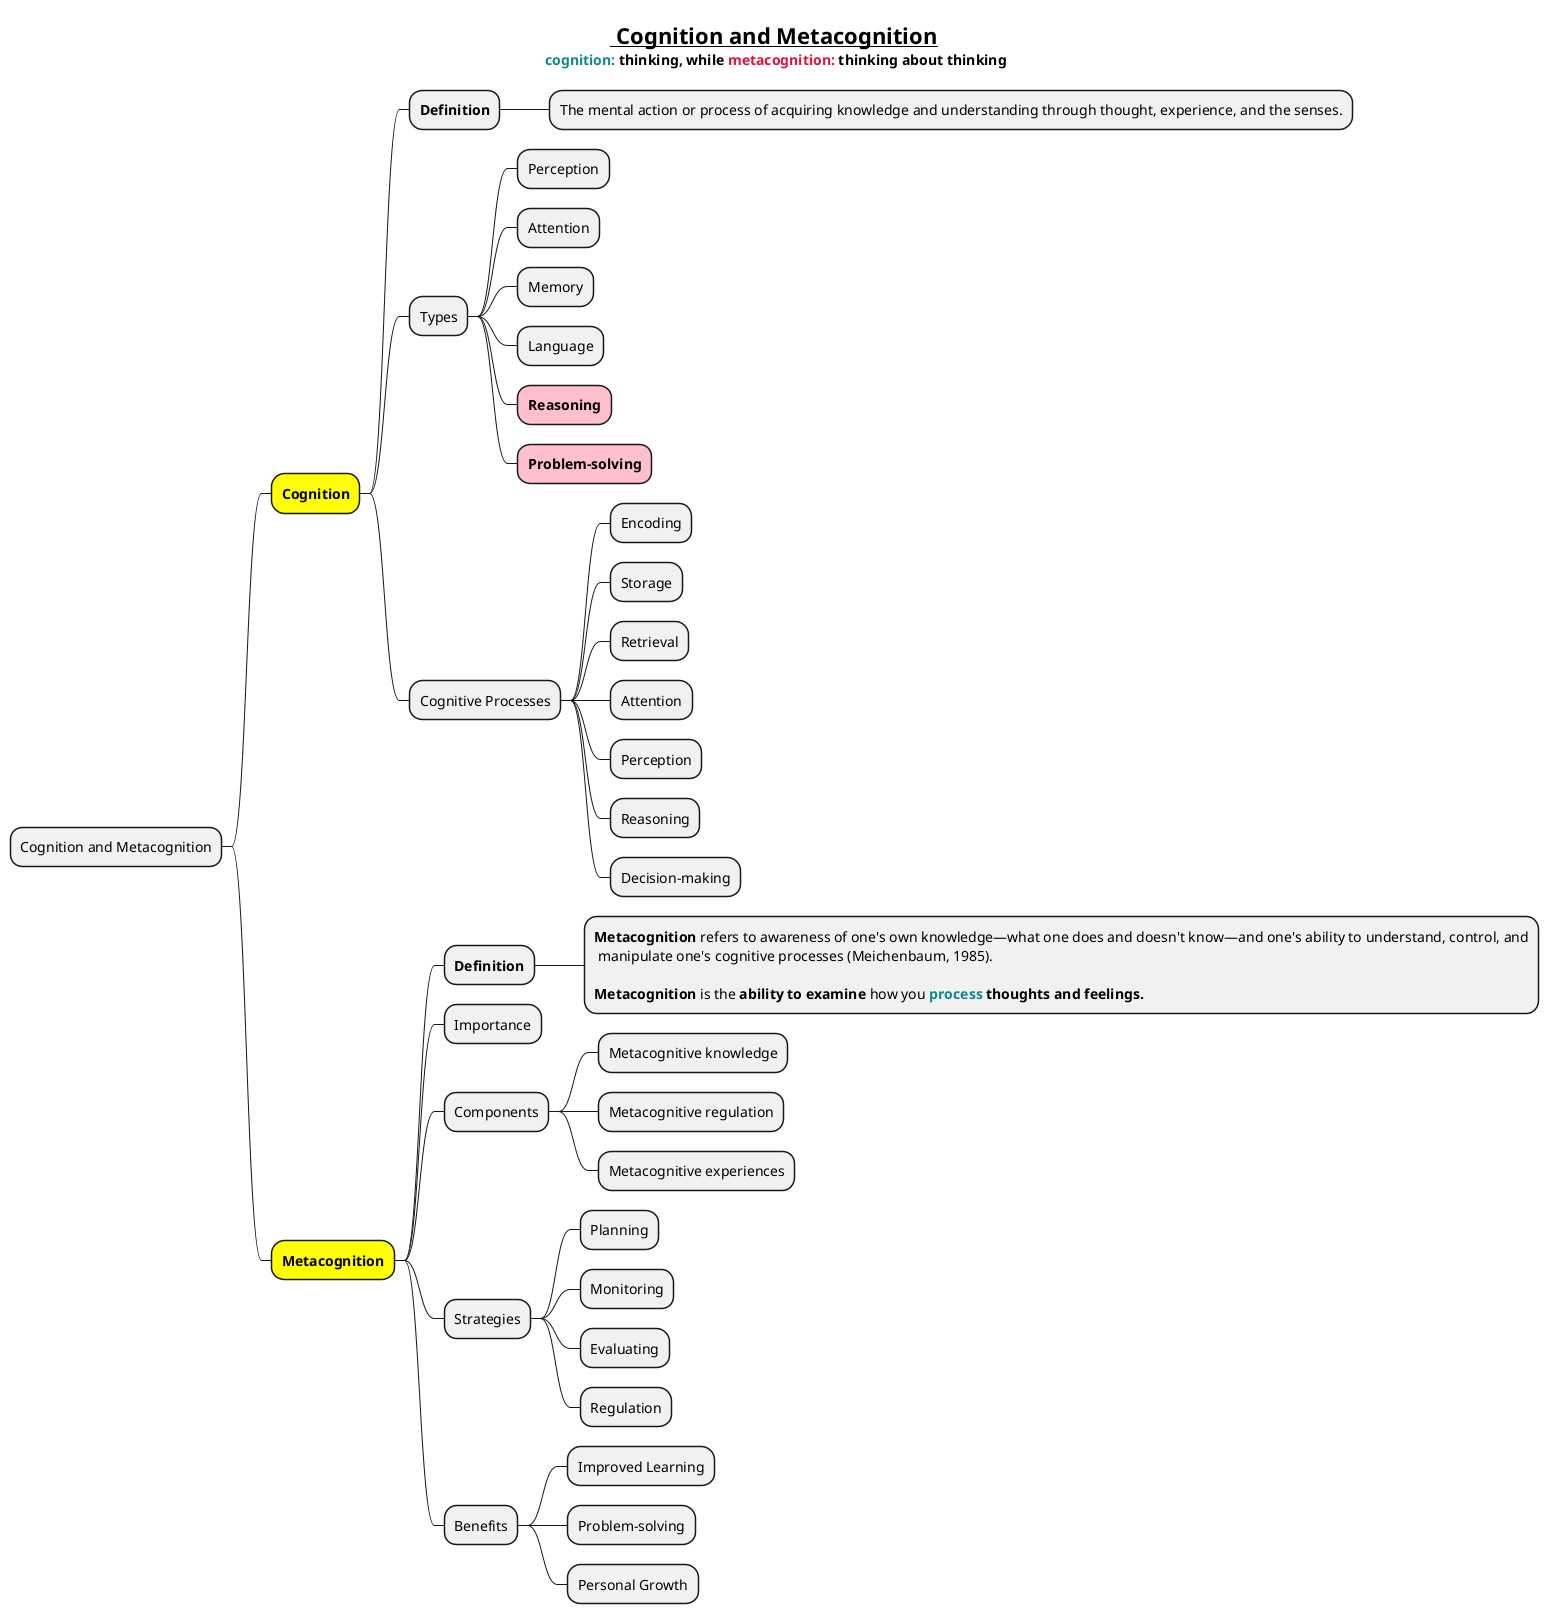 @startmindmap

title = __ Cognition and Metacognition__ \n <color #118888>cognition:</color> thinking, while <color #crimson>metacognition:</color> thinking about thinking

* Cognition and Metacognition

**[#yellow] **Cognition**
*** **Definition**
****  The mental action or process of acquiring knowledge and understanding through thought, experience, and the senses.
*** Types
**** Perception
**** Attention
**** Memory
**** Language
****[#pink] **Reasoning**
****[#pink] **Problem-solving**
*** Cognitive Processes
**** Encoding
**** Storage
**** Retrieval
**** Attention
**** Perception
**** Reasoning
**** Decision-making

**[#yellow] **Metacognition**
*** **Definition**
**** **Metacognition** refers to awareness of one's own knowledge—what one does and doesn't know—and one's ability to understand, control, and\n manipulate one's cognitive processes (Meichenbaum, 1985).\n\n**Metacognition** is the **ability to examine** how you <color #118888>**process**</color> **thoughts and feelings.**
*** Importance
*** Components
**** Metacognitive knowledge
**** Metacognitive regulation
**** Metacognitive experiences
*** Strategies
**** Planning
**** Monitoring
**** Evaluating
**** Regulation
*** Benefits
**** Improved Learning
**** Problem-solving
**** Personal Growth

@endmindmap
